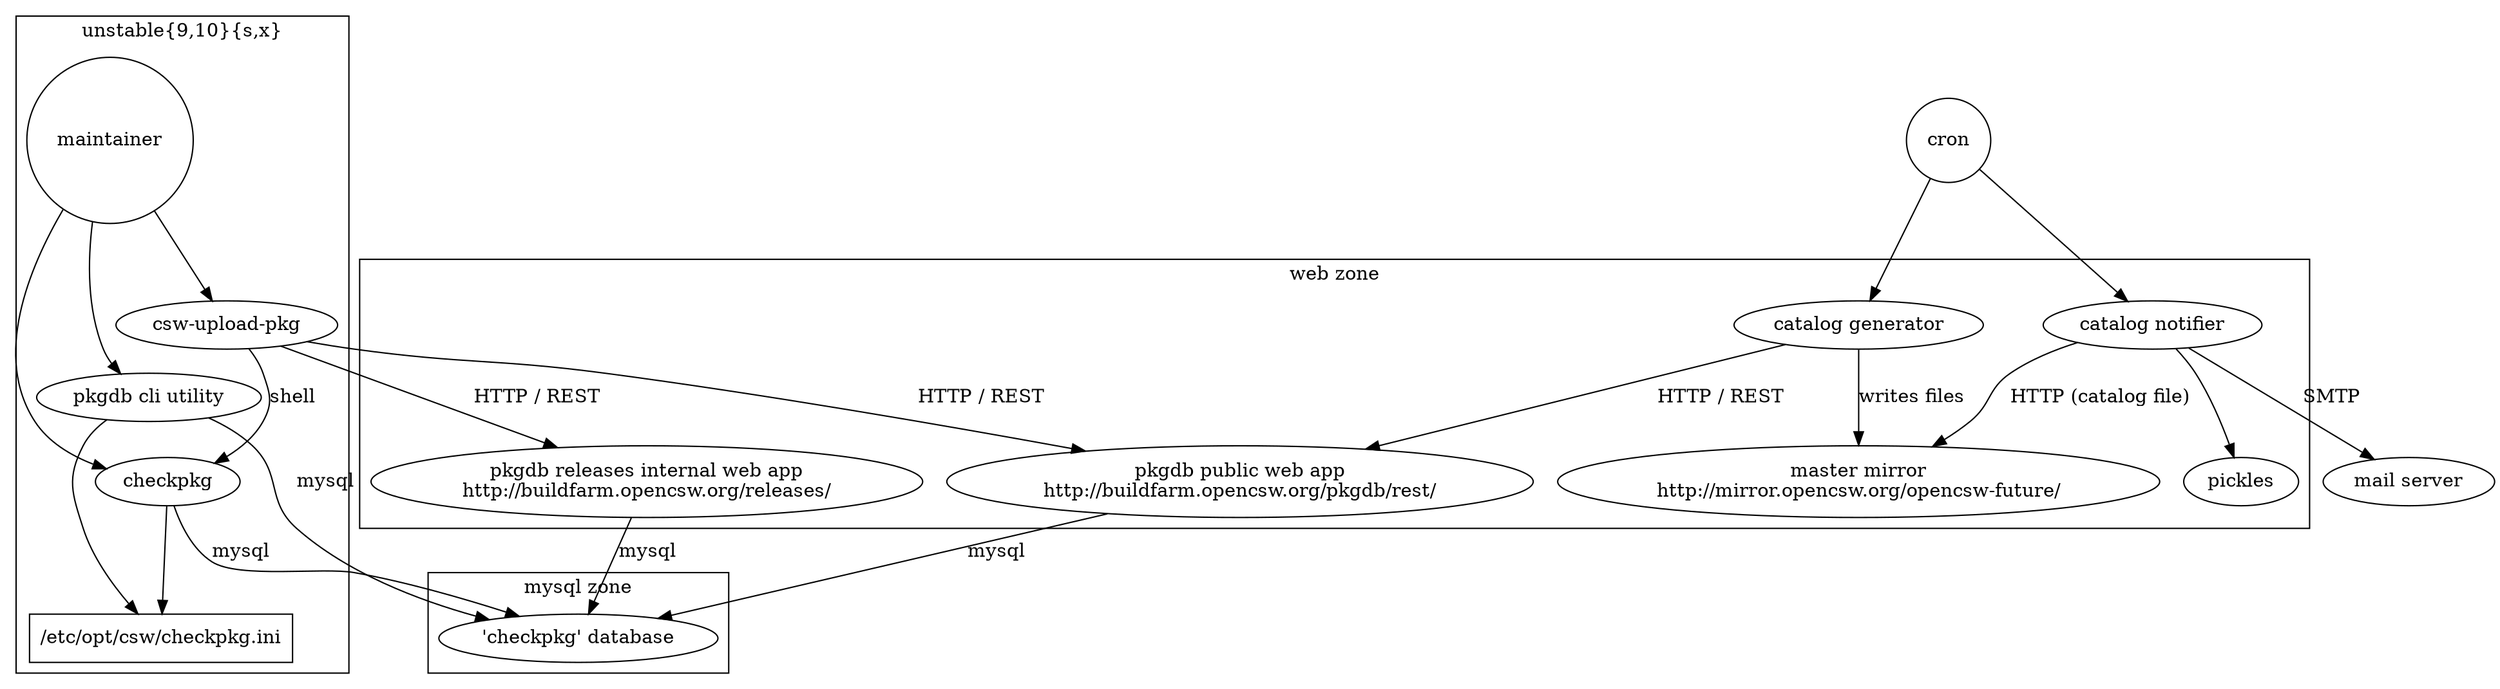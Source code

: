// This diagram shows connections between different components on the
// buildfarm.

digraph connections {
	subgraph cluster0 {
		catalog_generator [label="catalog generator"];
		catalog_notifier [label="catalog notifier"];
		catalog_notifier -> mirror [label="HTTP (catalog file)"];
		mirror [label="master mirror\nhttp://mirror.opencsw.org/opencsw-future/"];
		catalog_generator -> web_app [label="HTTP / REST"];
		catalog_generator -> mirror [label="writes files"];
		{
			rank = same;
			web_app [label="pkgdb public web app\nhttp://buildfarm.opencsw.org/pkgdb/rest/"];
			releases_web_app [label="pkgdb releases internal web app\nhttp://buildfarm.opencsw.org/releases/"];
		}
		pickled_files [label="pickles"];
		catalog_notifier -> pickled_files;
		label = "web zone";
	}

	subgraph cluster1 {
		database [label="'checkpkg' database"];
		label = "mysql zone";
	}

	subgraph cluster2 {
		checkpkg_ini [label="/etc/opt/csw/checkpkg.ini",shape=rectangle];
		csw_upload_pkg [label="csw-upload-pkg"];
		pkgdb [label="pkgdb cli utility"];
		checkpkg;
		maintainer [shape=circle];
		maintainer -> csw_upload_pkg;
		maintainer -> pkgdb;
		maintainer -> checkpkg;
		label = "unstable{9,10}{s,x}";
	}
	mail_server [label="mail server"];
	cron [shape=circle];
	cron -> catalog_generator;
	cron -> catalog_notifier;

	catalog_notifier -> mail_server [label="SMTP"];
	checkpkg -> checkpkg_ini;
	pkgdb -> checkpkg_ini;
	web_app -> database [label="mysql"];
	releases_web_app -> database [label="mysql"];
	checkpkg -> database [label="mysql"];
	pkgdb -> database [label="mysql"];
	csw_upload_pkg -> releases_web_app [label="HTTP / REST"];
	csw_upload_pkg -> web_app [label="HTTP / REST"];
	csw_upload_pkg -> checkpkg [label="shell"];
}
